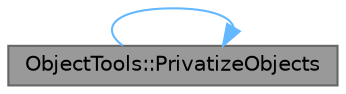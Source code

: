digraph "ObjectTools::PrivatizeObjects"
{
 // INTERACTIVE_SVG=YES
 // LATEX_PDF_SIZE
  bgcolor="transparent";
  edge [fontname=Helvetica,fontsize=10,labelfontname=Helvetica,labelfontsize=10];
  node [fontname=Helvetica,fontsize=10,shape=box,height=0.2,width=0.4];
  rankdir="LR";
  Node1 [id="Node000001",label="ObjectTools::PrivatizeObjects",height=0.2,width=0.4,color="gray40", fillcolor="grey60", style="filled", fontcolor="black",tooltip="Privatizes the list of objects (marks their packages as NotExternallyReferencable)"];
  Node1 -> Node1 [id="edge1_Node000001_Node000001",color="steelblue1",style="solid",tooltip=" "];
}
